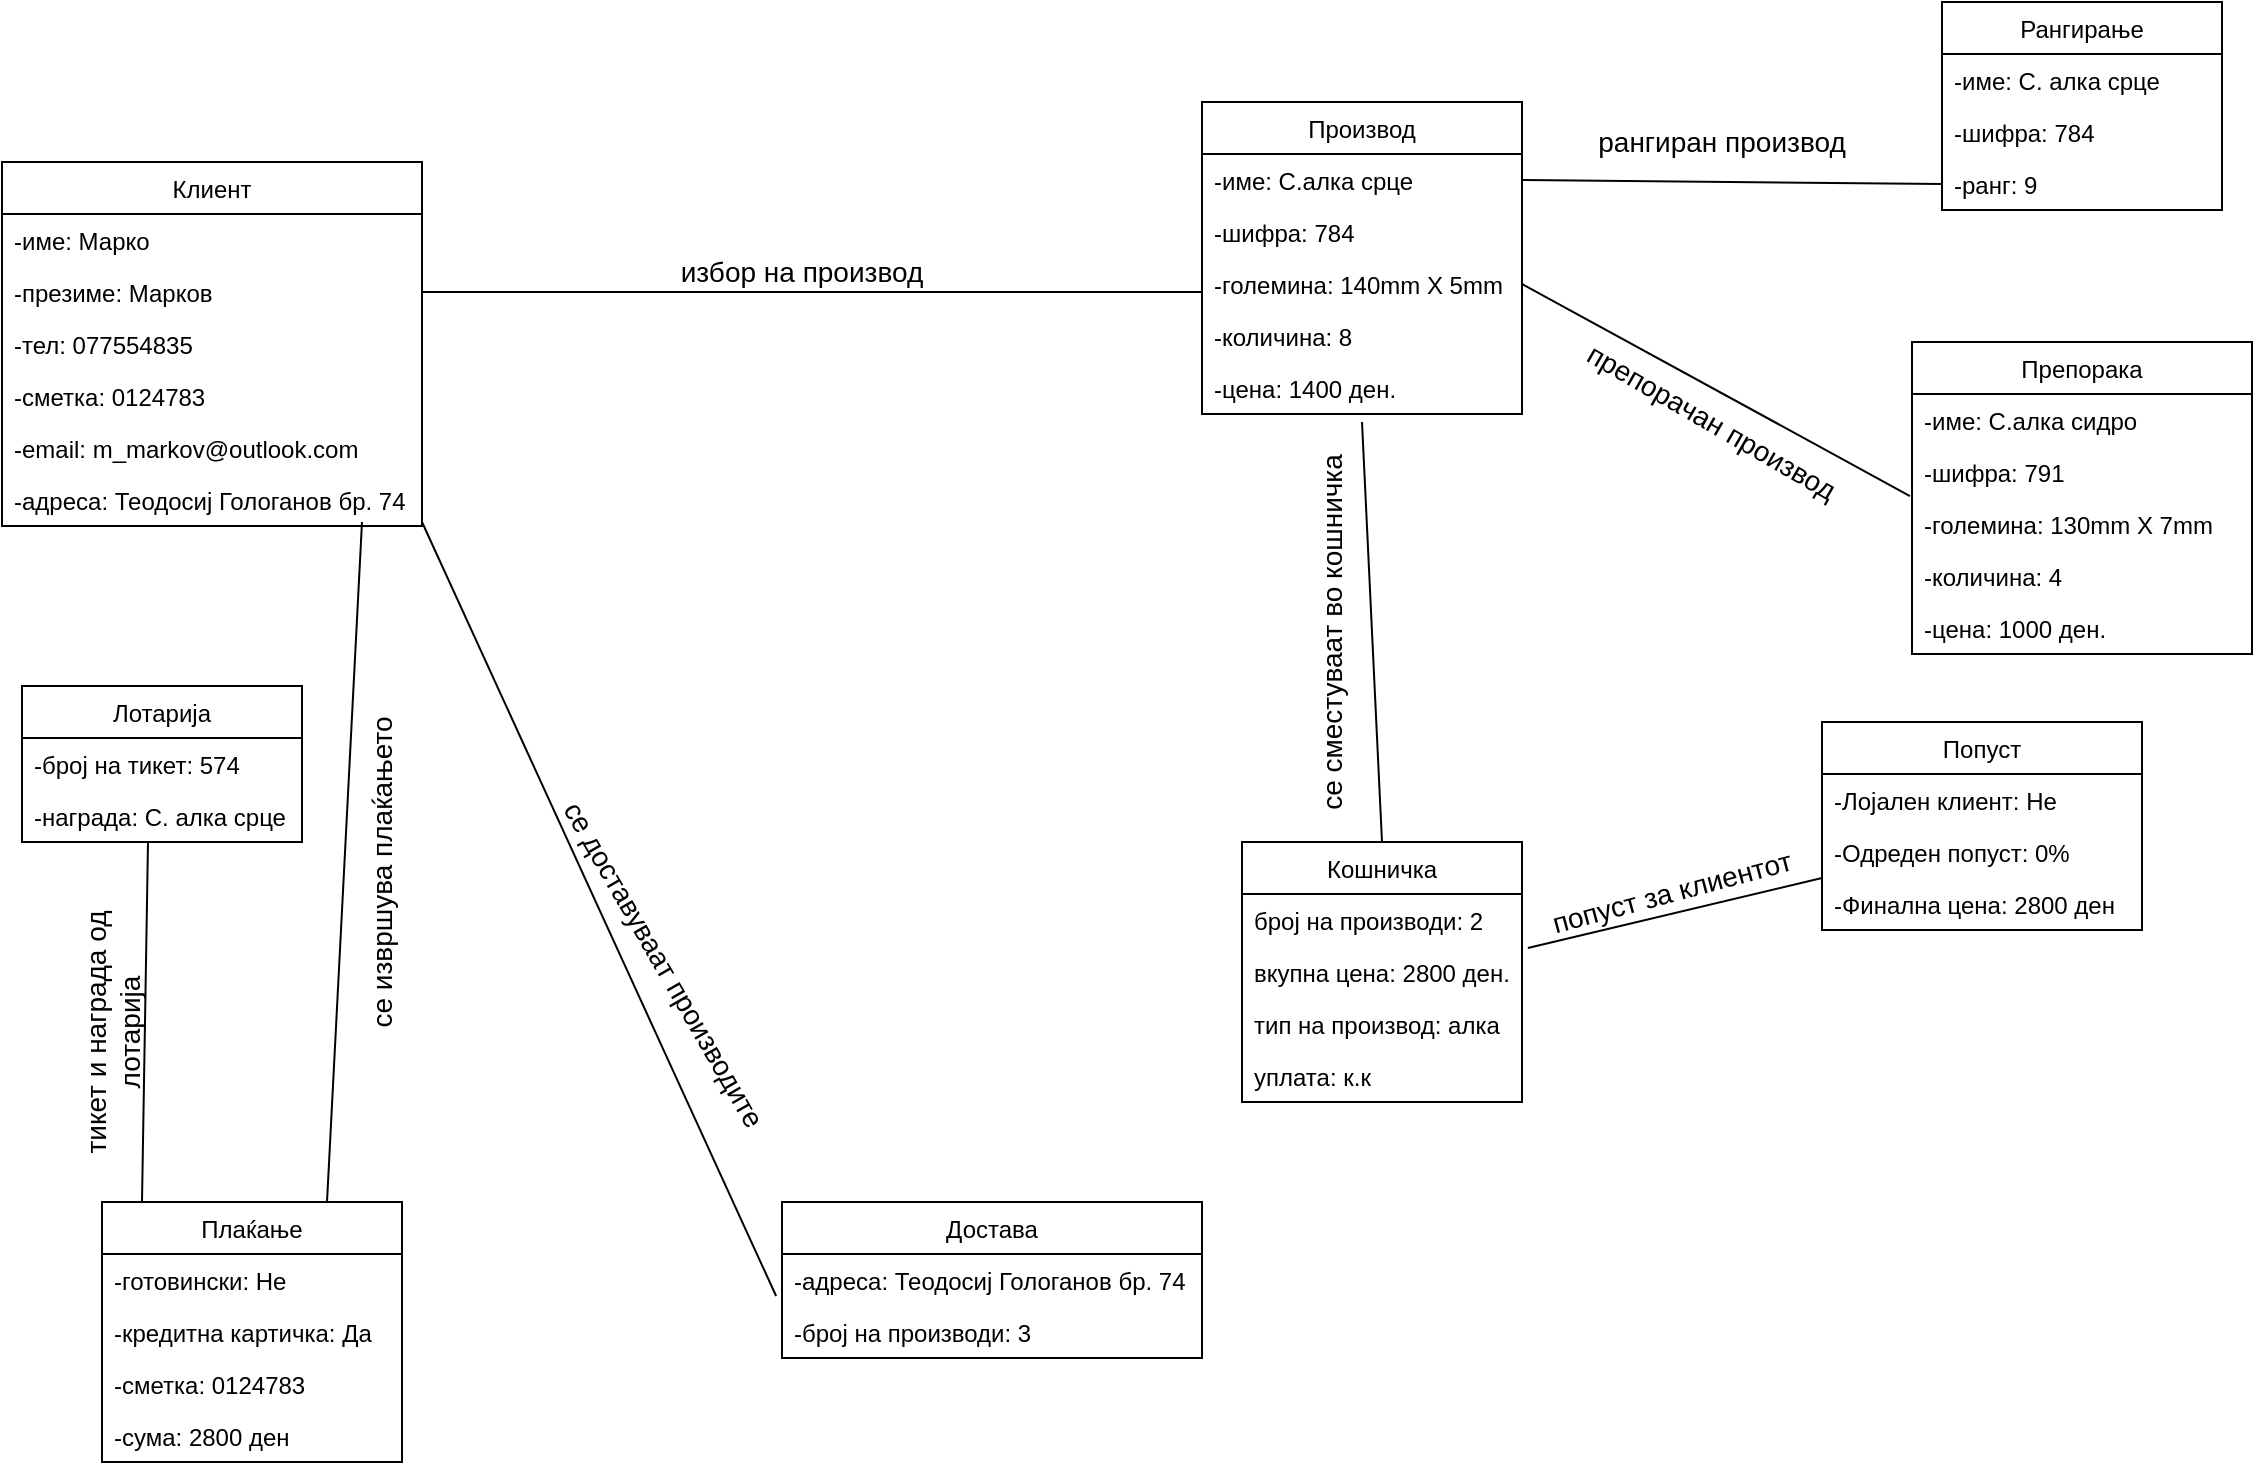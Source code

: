 <mxfile version="13.11.0" type="device"><diagram id="ZRrRLz4s4V0RP6yF4hyv" name="Page-1"><mxGraphModel dx="1344" dy="1865" grid="1" gridSize="10" guides="1" tooltips="1" connect="1" arrows="1" fold="1" page="1" pageScale="1" pageWidth="850" pageHeight="1100" math="0" shadow="0"><root><mxCell id="0"/><mxCell id="1" parent="0"/><mxCell id="hNEEXPREsBDCJhMOnpwi-2" value="Клиент" style="swimlane;fontStyle=0;childLayout=stackLayout;horizontal=1;startSize=26;fillColor=none;horizontalStack=0;resizeParent=1;resizeParentMax=0;resizeLast=0;collapsible=1;marginBottom=0;" parent="1" vertex="1"><mxGeometry x="10" y="10" width="210" height="182" as="geometry"><mxRectangle x="10" y="10" width="70" height="26" as="alternateBounds"/></mxGeometry></mxCell><mxCell id="hNEEXPREsBDCJhMOnpwi-4" value="-име: Марко" style="text;strokeColor=none;fillColor=none;align=left;verticalAlign=top;spacingLeft=4;spacingRight=4;overflow=hidden;rotatable=0;points=[[0,0.5],[1,0.5]];portConstraint=eastwest;" parent="hNEEXPREsBDCJhMOnpwi-2" vertex="1"><mxGeometry y="26" width="210" height="26" as="geometry"/></mxCell><mxCell id="hNEEXPREsBDCJhMOnpwi-19" value="-презиме: Марков" style="text;strokeColor=none;fillColor=none;align=left;verticalAlign=top;spacingLeft=4;spacingRight=4;overflow=hidden;rotatable=0;points=[[0,0.5],[1,0.5]];portConstraint=eastwest;" parent="hNEEXPREsBDCJhMOnpwi-2" vertex="1"><mxGeometry y="52" width="210" height="26" as="geometry"/></mxCell><mxCell id="hNEEXPREsBDCJhMOnpwi-5" value="-тел: 077554835&#xA;" style="text;strokeColor=none;fillColor=none;align=left;verticalAlign=top;spacingLeft=4;spacingRight=4;overflow=hidden;rotatable=0;points=[[0,0.5],[1,0.5]];portConstraint=eastwest;" parent="hNEEXPREsBDCJhMOnpwi-2" vertex="1"><mxGeometry y="78" width="210" height="26" as="geometry"/></mxCell><mxCell id="hNEEXPREsBDCJhMOnpwi-12" value="-сметка: 0124783" style="text;strokeColor=none;fillColor=none;align=left;verticalAlign=top;spacingLeft=4;spacingRight=4;overflow=hidden;rotatable=0;points=[[0,0.5],[1,0.5]];portConstraint=eastwest;" parent="hNEEXPREsBDCJhMOnpwi-2" vertex="1"><mxGeometry y="104" width="210" height="26" as="geometry"/></mxCell><mxCell id="hNEEXPREsBDCJhMOnpwi-13" value="-email: m_markov@outlook.com&#xA;" style="text;strokeColor=none;fillColor=none;align=left;verticalAlign=top;spacingLeft=4;spacingRight=4;overflow=hidden;rotatable=0;points=[[0,0.5],[1,0.5]];portConstraint=eastwest;" parent="hNEEXPREsBDCJhMOnpwi-2" vertex="1"><mxGeometry y="130" width="210" height="26" as="geometry"/></mxCell><mxCell id="hNEEXPREsBDCJhMOnpwi-68" value="-адреса: Теодосиј Гологанов бр. 74&#xA;" style="text;strokeColor=none;fillColor=none;align=left;verticalAlign=top;spacingLeft=4;spacingRight=4;overflow=hidden;rotatable=0;points=[[0,0.5],[1,0.5]];portConstraint=eastwest;" parent="hNEEXPREsBDCJhMOnpwi-2" vertex="1"><mxGeometry y="156" width="210" height="26" as="geometry"/></mxCell><mxCell id="hNEEXPREsBDCJhMOnpwi-14" value="Производ" style="swimlane;fontStyle=0;childLayout=stackLayout;horizontal=1;startSize=26;fillColor=none;horizontalStack=0;resizeParent=1;resizeParentMax=0;resizeLast=0;collapsible=1;marginBottom=0;" parent="1" vertex="1"><mxGeometry x="610" y="-20" width="160" height="156" as="geometry"/></mxCell><mxCell id="hNEEXPREsBDCJhMOnpwi-15" value="-име: С.алка срце" style="text;strokeColor=none;fillColor=none;align=left;verticalAlign=top;spacingLeft=4;spacingRight=4;overflow=hidden;rotatable=0;points=[[0,0.5],[1,0.5]];portConstraint=eastwest;" parent="hNEEXPREsBDCJhMOnpwi-14" vertex="1"><mxGeometry y="26" width="160" height="26" as="geometry"/></mxCell><mxCell id="hNEEXPREsBDCJhMOnpwi-16" value="-шифра: 784" style="text;strokeColor=none;fillColor=none;align=left;verticalAlign=top;spacingLeft=4;spacingRight=4;overflow=hidden;rotatable=0;points=[[0,0.5],[1,0.5]];portConstraint=eastwest;" parent="hNEEXPREsBDCJhMOnpwi-14" vertex="1"><mxGeometry y="52" width="160" height="26" as="geometry"/></mxCell><mxCell id="hNEEXPREsBDCJhMOnpwi-17" value="-големина: 140mm Х 5mm" style="text;strokeColor=none;fillColor=none;align=left;verticalAlign=top;spacingLeft=4;spacingRight=4;overflow=hidden;rotatable=0;points=[[0,0.5],[1,0.5]];portConstraint=eastwest;" parent="hNEEXPREsBDCJhMOnpwi-14" vertex="1"><mxGeometry y="78" width="160" height="26" as="geometry"/></mxCell><mxCell id="hNEEXPREsBDCJhMOnpwi-18" value="-количина: 8" style="text;strokeColor=none;fillColor=none;align=left;verticalAlign=top;spacingLeft=4;spacingRight=4;overflow=hidden;rotatable=0;points=[[0,0.5],[1,0.5]];portConstraint=eastwest;" parent="hNEEXPREsBDCJhMOnpwi-14" vertex="1"><mxGeometry y="104" width="160" height="26" as="geometry"/></mxCell><mxCell id="o6nB6I4Y_y5yHRxBxQii-1" value="-цена: 1400 ден." style="text;strokeColor=none;fillColor=none;align=left;verticalAlign=top;spacingLeft=4;spacingRight=4;overflow=hidden;rotatable=0;points=[[0,0.5],[1,0.5]];portConstraint=eastwest;" vertex="1" parent="hNEEXPREsBDCJhMOnpwi-14"><mxGeometry y="130" width="160" height="26" as="geometry"/></mxCell><mxCell id="hNEEXPREsBDCJhMOnpwi-20" value="" style="line;strokeWidth=1;fillColor=none;align=left;verticalAlign=middle;spacingTop=-1;spacingLeft=3;spacingRight=3;rotatable=0;labelPosition=right;points=[];portConstraint=eastwest;" parent="1" vertex="1"><mxGeometry x="220" y="71" width="390" height="8" as="geometry"/></mxCell><mxCell id="hNEEXPREsBDCJhMOnpwi-25" value="Кошничка" style="swimlane;fontStyle=0;childLayout=stackLayout;horizontal=1;startSize=26;fillColor=none;horizontalStack=0;resizeParent=1;resizeParentMax=0;resizeLast=0;collapsible=1;marginBottom=0;" parent="1" vertex="1"><mxGeometry x="630" y="350" width="140" height="130" as="geometry"/></mxCell><mxCell id="hNEEXPREsBDCJhMOnpwi-26" value="број на производи: 2" style="text;strokeColor=none;fillColor=none;align=left;verticalAlign=top;spacingLeft=4;spacingRight=4;overflow=hidden;rotatable=0;points=[[0,0.5],[1,0.5]];portConstraint=eastwest;" parent="hNEEXPREsBDCJhMOnpwi-25" vertex="1"><mxGeometry y="26" width="140" height="26" as="geometry"/></mxCell><mxCell id="hNEEXPREsBDCJhMOnpwi-27" value="вкупна цена: 2800 ден." style="text;strokeColor=none;fillColor=none;align=left;verticalAlign=top;spacingLeft=4;spacingRight=4;overflow=hidden;rotatable=0;points=[[0,0.5],[1,0.5]];portConstraint=eastwest;" parent="hNEEXPREsBDCJhMOnpwi-25" vertex="1"><mxGeometry y="52" width="140" height="26" as="geometry"/></mxCell><mxCell id="hNEEXPREsBDCJhMOnpwi-28" value="тип на производ: алка" style="text;strokeColor=none;fillColor=none;align=left;verticalAlign=top;spacingLeft=4;spacingRight=4;overflow=hidden;rotatable=0;points=[[0,0.5],[1,0.5]];portConstraint=eastwest;" parent="hNEEXPREsBDCJhMOnpwi-25" vertex="1"><mxGeometry y="78" width="140" height="26" as="geometry"/></mxCell><mxCell id="hNEEXPREsBDCJhMOnpwi-29" value="уплата: к.к" style="text;strokeColor=none;fillColor=none;align=left;verticalAlign=top;spacingLeft=4;spacingRight=4;overflow=hidden;rotatable=0;points=[[0,0.5],[1,0.5]];portConstraint=eastwest;" parent="hNEEXPREsBDCJhMOnpwi-25" vertex="1"><mxGeometry y="104" width="140" height="26" as="geometry"/></mxCell><mxCell id="hNEEXPREsBDCJhMOnpwi-35" value="Лотарија" style="swimlane;fontStyle=0;childLayout=stackLayout;horizontal=1;startSize=26;fillColor=none;horizontalStack=0;resizeParent=1;resizeParentMax=0;resizeLast=0;collapsible=1;marginBottom=0;" parent="1" vertex="1"><mxGeometry x="20" y="272" width="140" height="78" as="geometry"/></mxCell><mxCell id="hNEEXPREsBDCJhMOnpwi-36" value="-број на тикет: 574" style="text;strokeColor=none;fillColor=none;align=left;verticalAlign=top;spacingLeft=4;spacingRight=4;overflow=hidden;rotatable=0;points=[[0,0.5],[1,0.5]];portConstraint=eastwest;" parent="hNEEXPREsBDCJhMOnpwi-35" vertex="1"><mxGeometry y="26" width="140" height="26" as="geometry"/></mxCell><mxCell id="o6nB6I4Y_y5yHRxBxQii-3" value="-награда: С. алка срце" style="text;strokeColor=none;fillColor=none;align=left;verticalAlign=top;spacingLeft=4;spacingRight=4;overflow=hidden;rotatable=0;points=[[0,0.5],[1,0.5]];portConstraint=eastwest;" vertex="1" parent="hNEEXPREsBDCJhMOnpwi-35"><mxGeometry y="52" width="140" height="26" as="geometry"/></mxCell><mxCell id="hNEEXPREsBDCJhMOnpwi-43" value="" style="endArrow=none;html=1;exitX=0.5;exitY=0;exitDx=0;exitDy=0;entryX=0.5;entryY=1.154;entryDx=0;entryDy=0;entryPerimeter=0;" parent="1" source="hNEEXPREsBDCJhMOnpwi-25" target="o6nB6I4Y_y5yHRxBxQii-1" edge="1"><mxGeometry width="50" height="50" relative="1" as="geometry"><mxPoint x="680" y="260" as="sourcePoint"/><mxPoint x="695" y="130" as="targetPoint"/></mxGeometry></mxCell><mxCell id="hNEEXPREsBDCJhMOnpwi-47" value="Препорака" style="swimlane;fontStyle=0;childLayout=stackLayout;horizontal=1;startSize=26;fillColor=none;horizontalStack=0;resizeParent=1;resizeParentMax=0;resizeLast=0;collapsible=1;marginBottom=0;" parent="1" vertex="1"><mxGeometry x="965" y="100" width="170" height="156" as="geometry"/></mxCell><mxCell id="hNEEXPREsBDCJhMOnpwi-48" value="-име: С.алка сидро " style="text;strokeColor=none;fillColor=none;align=left;verticalAlign=top;spacingLeft=4;spacingRight=4;overflow=hidden;rotatable=0;points=[[0,0.5],[1,0.5]];portConstraint=eastwest;" parent="hNEEXPREsBDCJhMOnpwi-47" vertex="1"><mxGeometry y="26" width="170" height="26" as="geometry"/></mxCell><mxCell id="hNEEXPREsBDCJhMOnpwi-49" value="-шифра: 791" style="text;strokeColor=none;fillColor=none;align=left;verticalAlign=top;spacingLeft=4;spacingRight=4;overflow=hidden;rotatable=0;points=[[0,0.5],[1,0.5]];portConstraint=eastwest;" parent="hNEEXPREsBDCJhMOnpwi-47" vertex="1"><mxGeometry y="52" width="170" height="26" as="geometry"/></mxCell><mxCell id="hNEEXPREsBDCJhMOnpwi-51" value="-големина: 130mm X 7mm" style="text;strokeColor=none;fillColor=none;align=left;verticalAlign=top;spacingLeft=4;spacingRight=4;overflow=hidden;rotatable=0;points=[[0,0.5],[1,0.5]];portConstraint=eastwest;" parent="hNEEXPREsBDCJhMOnpwi-47" vertex="1"><mxGeometry y="78" width="170" height="26" as="geometry"/></mxCell><mxCell id="hNEEXPREsBDCJhMOnpwi-53" value="-количина: 4" style="text;strokeColor=none;fillColor=none;align=left;verticalAlign=top;spacingLeft=4;spacingRight=4;overflow=hidden;rotatable=0;points=[[0,0.5],[1,0.5]];portConstraint=eastwest;" parent="hNEEXPREsBDCJhMOnpwi-47" vertex="1"><mxGeometry y="104" width="170" height="26" as="geometry"/></mxCell><mxCell id="o6nB6I4Y_y5yHRxBxQii-2" value="-цена: 1000 ден." style="text;strokeColor=none;fillColor=none;align=left;verticalAlign=top;spacingLeft=4;spacingRight=4;overflow=hidden;rotatable=0;points=[[0,0.5],[1,0.5]];portConstraint=eastwest;" vertex="1" parent="hNEEXPREsBDCJhMOnpwi-47"><mxGeometry y="130" width="170" height="26" as="geometry"/></mxCell><mxCell id="hNEEXPREsBDCJhMOnpwi-55" value="Плаќање" style="swimlane;fontStyle=0;childLayout=stackLayout;horizontal=1;startSize=26;fillColor=none;horizontalStack=0;resizeParent=1;resizeParentMax=0;resizeLast=0;collapsible=1;marginBottom=0;" parent="1" vertex="1"><mxGeometry x="60" y="530" width="150" height="130" as="geometry"/></mxCell><mxCell id="hNEEXPREsBDCJhMOnpwi-56" value="-готовински: Не" style="text;strokeColor=none;fillColor=none;align=left;verticalAlign=top;spacingLeft=4;spacingRight=4;overflow=hidden;rotatable=0;points=[[0,0.5],[1,0.5]];portConstraint=eastwest;" parent="hNEEXPREsBDCJhMOnpwi-55" vertex="1"><mxGeometry y="26" width="150" height="26" as="geometry"/></mxCell><mxCell id="hNEEXPREsBDCJhMOnpwi-57" value="-кредитна картичка: Да" style="text;strokeColor=none;fillColor=none;align=left;verticalAlign=top;spacingLeft=4;spacingRight=4;overflow=hidden;rotatable=0;points=[[0,0.5],[1,0.5]];portConstraint=eastwest;" parent="hNEEXPREsBDCJhMOnpwi-55" vertex="1"><mxGeometry y="52" width="150" height="26" as="geometry"/></mxCell><mxCell id="hNEEXPREsBDCJhMOnpwi-58" value="-сметка: 0124783" style="text;strokeColor=none;fillColor=none;align=left;verticalAlign=top;spacingLeft=4;spacingRight=4;overflow=hidden;rotatable=0;points=[[0,0.5],[1,0.5]];portConstraint=eastwest;" parent="hNEEXPREsBDCJhMOnpwi-55" vertex="1"><mxGeometry y="78" width="150" height="26" as="geometry"/></mxCell><mxCell id="hNEEXPREsBDCJhMOnpwi-60" value="-сума: 2800 ден" style="text;strokeColor=none;fillColor=none;align=left;verticalAlign=top;spacingLeft=4;spacingRight=4;overflow=hidden;rotatable=0;points=[[0,0.5],[1,0.5]];portConstraint=eastwest;" parent="hNEEXPREsBDCJhMOnpwi-55" vertex="1"><mxGeometry y="104" width="150" height="26" as="geometry"/></mxCell><mxCell id="hNEEXPREsBDCJhMOnpwi-61" value="" style="endArrow=none;html=1;entryX=0.45;entryY=1;entryDx=0;entryDy=0;entryPerimeter=0;" parent="1" target="o6nB6I4Y_y5yHRxBxQii-3" edge="1"><mxGeometry width="50" height="50" relative="1" as="geometry"><mxPoint x="80" y="530" as="sourcePoint"/><mxPoint x="130" y="480" as="targetPoint"/></mxGeometry></mxCell><mxCell id="hNEEXPREsBDCJhMOnpwi-62" value="" style="endArrow=none;html=1;entryX=-0.014;entryY=0.808;entryDx=0;entryDy=0;entryPerimeter=0;" parent="1" target="hNEEXPREsBDCJhMOnpwi-65" edge="1"><mxGeometry width="50" height="50" relative="1" as="geometry"><mxPoint x="220" y="190" as="sourcePoint"/><mxPoint x="310" y="530" as="targetPoint"/></mxGeometry></mxCell><mxCell id="hNEEXPREsBDCJhMOnpwi-63" value="" style="endArrow=none;html=1;exitX=0.75;exitY=0;exitDx=0;exitDy=0;" parent="1" source="hNEEXPREsBDCJhMOnpwi-55" edge="1"><mxGeometry width="50" height="50" relative="1" as="geometry"><mxPoint x="160" y="360" as="sourcePoint"/><mxPoint x="190" y="190" as="targetPoint"/></mxGeometry></mxCell><mxCell id="hNEEXPREsBDCJhMOnpwi-64" value="Достава" style="swimlane;fontStyle=0;childLayout=stackLayout;horizontal=1;startSize=26;fillColor=none;horizontalStack=0;resizeParent=1;resizeParentMax=0;resizeLast=0;collapsible=1;marginBottom=0;" parent="1" vertex="1"><mxGeometry x="400" y="530" width="210" height="78" as="geometry"/></mxCell><mxCell id="hNEEXPREsBDCJhMOnpwi-65" value="-адреса: Теодосиј Гологанов бр. 74 " style="text;strokeColor=none;fillColor=none;align=left;verticalAlign=top;spacingLeft=4;spacingRight=4;overflow=hidden;rotatable=0;points=[[0,0.5],[1,0.5]];portConstraint=eastwest;" parent="hNEEXPREsBDCJhMOnpwi-64" vertex="1"><mxGeometry y="26" width="210" height="26" as="geometry"/></mxCell><mxCell id="hNEEXPREsBDCJhMOnpwi-67" value="-број на производи: 3" style="text;strokeColor=none;fillColor=none;align=left;verticalAlign=top;spacingLeft=4;spacingRight=4;overflow=hidden;rotatable=0;points=[[0,0.5],[1,0.5]];portConstraint=eastwest;" parent="hNEEXPREsBDCJhMOnpwi-64" vertex="1"><mxGeometry y="52" width="210" height="26" as="geometry"/></mxCell><mxCell id="hNEEXPREsBDCJhMOnpwi-73" value="Попуст" style="swimlane;fontStyle=0;childLayout=stackLayout;horizontal=1;startSize=26;fillColor=none;horizontalStack=0;resizeParent=1;resizeParentMax=0;resizeLast=0;collapsible=1;marginBottom=0;" parent="1" vertex="1"><mxGeometry x="920" y="290" width="160" height="104" as="geometry"/></mxCell><mxCell id="hNEEXPREsBDCJhMOnpwi-74" value="-Лојален клиент: Не" style="text;strokeColor=none;fillColor=none;align=left;verticalAlign=top;spacingLeft=4;spacingRight=4;overflow=hidden;rotatable=0;points=[[0,0.5],[1,0.5]];portConstraint=eastwest;" parent="hNEEXPREsBDCJhMOnpwi-73" vertex="1"><mxGeometry y="26" width="160" height="26" as="geometry"/></mxCell><mxCell id="hNEEXPREsBDCJhMOnpwi-75" value="-Одреден попуст: 0%" style="text;strokeColor=none;fillColor=none;align=left;verticalAlign=top;spacingLeft=4;spacingRight=4;overflow=hidden;rotatable=0;points=[[0,0.5],[1,0.5]];portConstraint=eastwest;" parent="hNEEXPREsBDCJhMOnpwi-73" vertex="1"><mxGeometry y="52" width="160" height="26" as="geometry"/></mxCell><mxCell id="hNEEXPREsBDCJhMOnpwi-79" value="-Финална цена: 2800 ден" style="text;strokeColor=none;fillColor=none;align=left;verticalAlign=top;spacingLeft=4;spacingRight=4;overflow=hidden;rotatable=0;points=[[0,0.5],[1,0.5]];portConstraint=eastwest;" parent="hNEEXPREsBDCJhMOnpwi-73" vertex="1"><mxGeometry y="78" width="160" height="26" as="geometry"/></mxCell><mxCell id="hNEEXPREsBDCJhMOnpwi-78" value="" style="endArrow=none;html=1;exitX=1.021;exitY=0.038;exitDx=0;exitDy=0;exitPerimeter=0;entryX=0;entryY=0.75;entryDx=0;entryDy=0;" parent="1" source="hNEEXPREsBDCJhMOnpwi-27" target="hNEEXPREsBDCJhMOnpwi-73" edge="1"><mxGeometry width="50" height="50" relative="1" as="geometry"><mxPoint x="840" y="440" as="sourcePoint"/><mxPoint x="890" y="390" as="targetPoint"/></mxGeometry></mxCell><mxCell id="hNEEXPREsBDCJhMOnpwi-80" value="Рангирање" style="swimlane;fontStyle=0;childLayout=stackLayout;horizontal=1;startSize=26;fillColor=none;horizontalStack=0;resizeParent=1;resizeParentMax=0;resizeLast=0;collapsible=1;marginBottom=0;" parent="1" vertex="1"><mxGeometry x="980" y="-70" width="140" height="104" as="geometry"/></mxCell><mxCell id="hNEEXPREsBDCJhMOnpwi-81" value="-име: С. алка срце" style="text;strokeColor=none;fillColor=none;align=left;verticalAlign=top;spacingLeft=4;spacingRight=4;overflow=hidden;rotatable=0;points=[[0,0.5],[1,0.5]];portConstraint=eastwest;" parent="hNEEXPREsBDCJhMOnpwi-80" vertex="1"><mxGeometry y="26" width="140" height="26" as="geometry"/></mxCell><mxCell id="hNEEXPREsBDCJhMOnpwi-82" value="-шифра: 784" style="text;strokeColor=none;fillColor=none;align=left;verticalAlign=top;spacingLeft=4;spacingRight=4;overflow=hidden;rotatable=0;points=[[0,0.5],[1,0.5]];portConstraint=eastwest;" parent="hNEEXPREsBDCJhMOnpwi-80" vertex="1"><mxGeometry y="52" width="140" height="26" as="geometry"/></mxCell><mxCell id="hNEEXPREsBDCJhMOnpwi-83" value="-ранг: 9" style="text;strokeColor=none;fillColor=none;align=left;verticalAlign=top;spacingLeft=4;spacingRight=4;overflow=hidden;rotatable=0;points=[[0,0.5],[1,0.5]];portConstraint=eastwest;" parent="hNEEXPREsBDCJhMOnpwi-80" vertex="1"><mxGeometry y="78" width="140" height="26" as="geometry"/></mxCell><mxCell id="hNEEXPREsBDCJhMOnpwi-85" value="" style="endArrow=none;html=1;exitX=1;exitY=0.5;exitDx=0;exitDy=0;entryX=0;entryY=0.5;entryDx=0;entryDy=0;" parent="1" source="hNEEXPREsBDCJhMOnpwi-15" target="hNEEXPREsBDCJhMOnpwi-83" edge="1"><mxGeometry width="50" height="50" relative="1" as="geometry"><mxPoint x="820" y="90" as="sourcePoint"/><mxPoint x="870" y="40" as="targetPoint"/></mxGeometry></mxCell><mxCell id="TWlP-evjGGar732tQPXt-1" value="&lt;font style=&quot;font-size: 14px&quot;&gt;препорачан производ&lt;/font&gt;" style="text;html=1;strokeColor=none;fillColor=none;align=center;verticalAlign=middle;whiteSpace=wrap;rounded=0;rotation=30;" parent="1" vertex="1"><mxGeometry x="770" y="130" width="190" height="20" as="geometry"/></mxCell><mxCell id="TWlP-evjGGar732tQPXt-4" value="" style="endArrow=none;html=1;exitX=1;exitY=0.5;exitDx=0;exitDy=0;entryX=-0.006;entryY=0.962;entryDx=0;entryDy=0;entryPerimeter=0;" parent="1" source="hNEEXPREsBDCJhMOnpwi-17" target="hNEEXPREsBDCJhMOnpwi-49" edge="1"><mxGeometry width="50" height="50" relative="1" as="geometry"><mxPoint x="830" y="150" as="sourcePoint"/><mxPoint x="880" y="100" as="targetPoint"/></mxGeometry></mxCell><mxCell id="TWlP-evjGGar732tQPXt-5" value="&lt;font style=&quot;font-size: 14px&quot;&gt;рангиран производ&lt;br&gt;&lt;/font&gt;" style="text;html=1;strokeColor=none;fillColor=none;align=center;verticalAlign=middle;whiteSpace=wrap;rounded=0;rotation=0;" parent="1" vertex="1"><mxGeometry x="780" y="-10" width="180" height="20" as="geometry"/></mxCell><mxCell id="TWlP-evjGGar732tQPXt-6" value="&lt;font style=&quot;font-size: 14px&quot;&gt;попуст за клиентот&lt;/font&gt;" style="text;html=1;strokeColor=none;fillColor=none;align=center;verticalAlign=middle;whiteSpace=wrap;rounded=0;rotation=-15;" parent="1" vertex="1"><mxGeometry x="770" y="360" width="150" height="30" as="geometry"/></mxCell><mxCell id="TWlP-evjGGar732tQPXt-7" value="&lt;font style=&quot;font-size: 14px&quot;&gt;тикет и награда од лотарија &lt;/font&gt;" style="text;html=1;strokeColor=none;fillColor=none;align=center;verticalAlign=middle;whiteSpace=wrap;rounded=0;rotation=-90;" parent="1" vertex="1"><mxGeometry x="-20" y="430" width="170" height="30" as="geometry"/></mxCell><mxCell id="TWlP-evjGGar732tQPXt-8" value="&lt;font style=&quot;font-size: 14px&quot;&gt;се извршува плаќањето&lt;/font&gt;" style="text;html=1;strokeColor=none;fillColor=none;align=center;verticalAlign=middle;whiteSpace=wrap;rounded=0;rotation=-90;" parent="1" vertex="1"><mxGeometry x="110" y="350" width="180" height="30" as="geometry"/></mxCell><mxCell id="TWlP-evjGGar732tQPXt-9" value="&lt;font style=&quot;font-size: 14px&quot;&gt;се доставуваaт производите&lt;/font&gt;" style="text;html=1;strokeColor=none;fillColor=none;align=center;verticalAlign=middle;whiteSpace=wrap;rounded=0;rotation=60;" parent="1" vertex="1"><mxGeometry x="240.67" y="396.16" width="200" height="30" as="geometry"/></mxCell><mxCell id="TWlP-evjGGar732tQPXt-10" value="&lt;font style=&quot;font-size: 14px&quot;&gt;избор на производ&lt;/font&gt;" style="text;html=1;strokeColor=none;fillColor=none;align=center;verticalAlign=middle;whiteSpace=wrap;rounded=0;" parent="1" vertex="1"><mxGeometry x="330" y="60" width="160" height="10" as="geometry"/></mxCell><mxCell id="TWlP-evjGGar732tQPXt-11" value="&lt;font style=&quot;font-size: 14px&quot;&gt;се сместуваат во кошничка&lt;br&gt;&lt;/font&gt;" style="text;html=1;strokeColor=none;fillColor=none;align=center;verticalAlign=middle;whiteSpace=wrap;rounded=0;rotation=-90;" parent="1" vertex="1"><mxGeometry x="580" y="230" width="190" height="30" as="geometry"/></mxCell></root></mxGraphModel></diagram></mxfile>